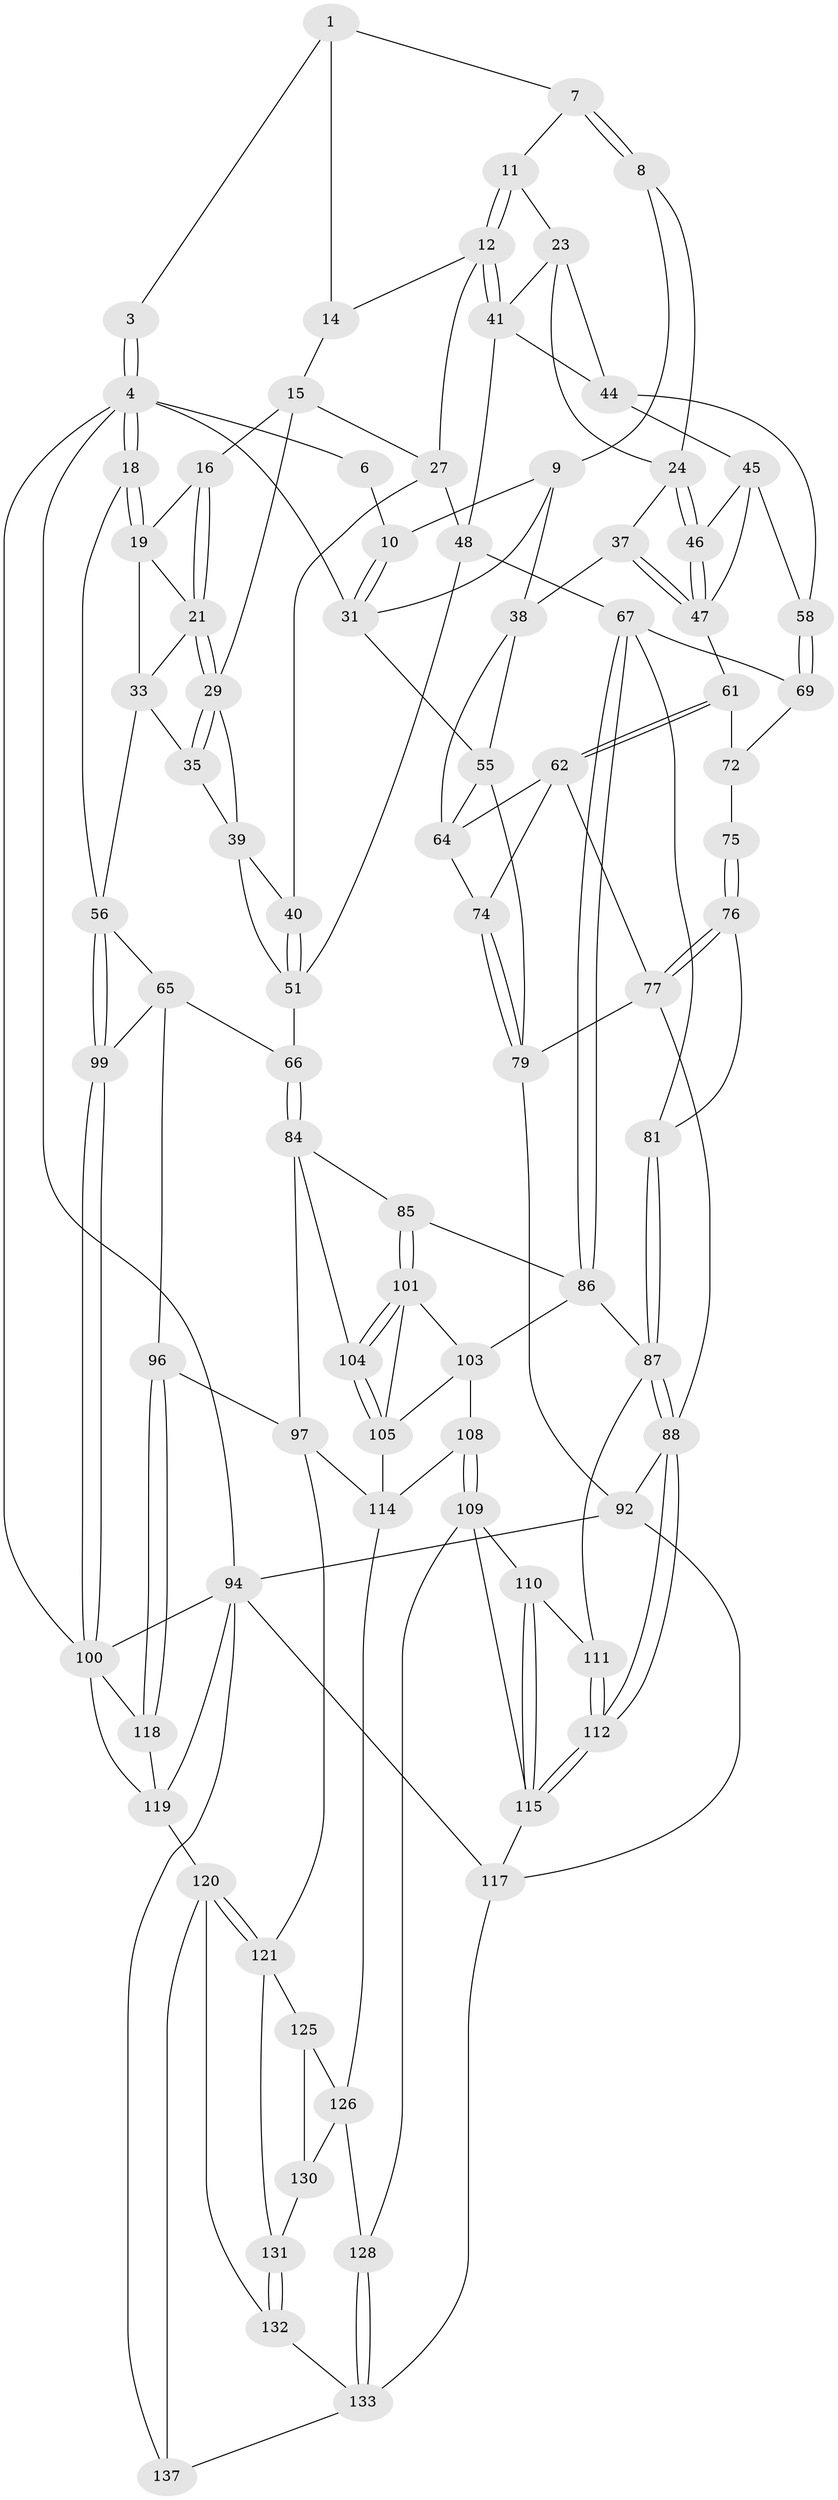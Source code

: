 // original degree distribution, {3: 0.02158273381294964, 6: 0.2158273381294964, 4: 0.22302158273381295, 5: 0.539568345323741}
// Generated by graph-tools (version 1.1) at 2025/42/03/06/25 10:42:27]
// undirected, 86 vertices, 191 edges
graph export_dot {
graph [start="1"]
  node [color=gray90,style=filled];
  1 [pos="+0.1381644323740647+0",super="+2"];
  3 [pos="+1+0"];
  4 [pos="+1+0",super="+5"];
  6 [pos="+0.013545629468031811+0"];
  7 [pos="+0.17250096347527805+0"];
  8 [pos="+0.14947631197419983+0.099383853952487"];
  9 [pos="+0.09828903572332416+0.11849833126007492",super="+36"];
  10 [pos="+0.057019055954360846+0.10290977532436019"];
  11 [pos="+0.29652587054268875+0.05872636723911411"];
  12 [pos="+0.4496664182538639+0.08237492437256384",super="+13"];
  14 [pos="+0.5711484318745199+0"];
  15 [pos="+0.6962471254679033+0.044892699170835285",super="+26"];
  16 [pos="+0.7604052134176966+0.07994781496638013",super="+17"];
  18 [pos="+1+0.17426646908650328"];
  19 [pos="+0.9898578522119905+0.16469532184172458",super="+20"];
  21 [pos="+0.770955259742186+0.09477764587464338",super="+22"];
  23 [pos="+0.2490226503134058+0.13444280217937668",super="+42"];
  24 [pos="+0.21239684894034902+0.14535152081756475",super="+25"];
  27 [pos="+0.6006877730403327+0.17760327621740793",super="+28"];
  29 [pos="+0.7684743796169293+0.18347086821825181",super="+30"];
  31 [pos="+0+0.11143650854429124",super="+32"];
  33 [pos="+0.8959488235002553+0.1745519569610456",super="+34"];
  35 [pos="+0.7955025828705294+0.2294051778020274"];
  37 [pos="+0.15327493137646664+0.23492406361085805"];
  38 [pos="+0.07260929321824144+0.2397111913743563",super="+54"];
  39 [pos="+0.6891560086475653+0.18837082000029712",super="+43"];
  40 [pos="+0.647948302992257+0.2095460487011848"];
  41 [pos="+0.3360887320229366+0.17688172103270333",super="+49"];
  44 [pos="+0.320215506654717+0.23530839727926187",super="+50"];
  45 [pos="+0.2656686019100163+0.2568447401631479",super="+59"];
  46 [pos="+0.2613144184055876+0.2582925297989847"];
  47 [pos="+0.21571171539254552+0.314801732615325",super="+60"];
  48 [pos="+0.5095174057363614+0.21864807543094733",super="+53"];
  51 [pos="+0.6983030367692246+0.28066435767974945",super="+52"];
  55 [pos="+0+0.28903199324048223",super="+71"];
  56 [pos="+1+0.3410046848123021",super="+57"];
  58 [pos="+0.3917179142097929+0.3471542049705401"];
  61 [pos="+0.2100005583336815+0.3392747804716847"];
  62 [pos="+0.15254411179030608+0.3683404021124931",super="+63"];
  64 [pos="+0.08504999051694993+0.33864126102086234",super="+70"];
  65 [pos="+0.8272031153325795+0.4484734704775712",super="+95"];
  66 [pos="+0.7138618849221744+0.4403235498714673"];
  67 [pos="+0.4663605854127736+0.4596966064623497",super="+68"];
  69 [pos="+0.395828035790575+0.36970655157437976"];
  72 [pos="+0.31001998257401236+0.4203370791149097",super="+73"];
  74 [pos="+0.05302280743601882+0.4388681324030951"];
  75 [pos="+0.23046177836273524+0.5084195972531336",super="+80"];
  76 [pos="+0.21637117861767508+0.5330516994398848",super="+82"];
  77 [pos="+0.18742556079578399+0.5674211332733159",super="+78"];
  79 [pos="+0.06669288508299627+0.4783910711428651",super="+83"];
  81 [pos="+0.3646699121593913+0.50360765265901"];
  84 [pos="+0.6556064869862662+0.534504373258266",super="+98"];
  85 [pos="+0.5893994783278846+0.5499712740071989"];
  86 [pos="+0.4879825335493453+0.5105444223507885",super="+90"];
  87 [pos="+0.3430021031471382+0.5697649395236848",super="+91"];
  88 [pos="+0.19951038664484402+0.6198900810983278",super="+89"];
  92 [pos="+0+0.6623072758200043",super="+93"];
  94 [pos="+0+1",super="+136"];
  96 [pos="+0.8382684345225856+0.6465953989412409"];
  97 [pos="+0.7491012798387714+0.6568554200207339",super="+113"];
  99 [pos="+1+0.6388817385360835"];
  100 [pos="+1+0.711264667351751",super="+123"];
  101 [pos="+0.5828813131636867+0.5914699239844098",super="+102"];
  103 [pos="+0.4833671481731195+0.6427026295173489",super="+107"];
  104 [pos="+0.6073055563827645+0.6752133746318844"];
  105 [pos="+0.6020478321543824+0.7118307180786635",super="+106"];
  108 [pos="+0.47358557065296925+0.7658216257435297"];
  109 [pos="+0.4559009558047084+0.7734797376392748",super="+129"];
  110 [pos="+0.4244650086350795+0.709829266057804"];
  111 [pos="+0.4299781377532275+0.6431337977386292"];
  112 [pos="+0.21641355316926902+0.6718303251802937"];
  114 [pos="+0.6128835850830137+0.7243810462960626",super="+124"];
  115 [pos="+0.22124287048194066+0.7624713319874797",super="+116"];
  117 [pos="+0.17303312338780397+0.8497450355132067",super="+139"];
  118 [pos="+0.9163054246361825+0.7108322637741927"];
  119 [pos="+0.7959394767783945+0.8573335031770927",super="+135"];
  120 [pos="+0.7868696225638867+0.8622202580119904",super="+134"];
  121 [pos="+0.7364164948754613+0.8449400257637885",super="+122"];
  125 [pos="+0.6323197528460391+0.8326486659455704"];
  126 [pos="+0.5877579305612053+0.7966118517060279",super="+127"];
  128 [pos="+0.4420903389541059+0.9482695551969453"];
  130 [pos="+0.6022355674996461+0.8888926634086514"];
  131 [pos="+0.6649028814779149+0.9050054398288344"];
  132 [pos="+0.6563079606046659+0.955240276592479"];
  133 [pos="+0.44731902265603324+0.9756337697909783",super="+138"];
  137 [pos="+0.8147071775693985+1"];
  1 -- 7;
  1 -- 3;
  1 -- 14;
  3 -- 4;
  3 -- 4;
  4 -- 18;
  4 -- 18;
  4 -- 100;
  4 -- 94;
  4 -- 6;
  4 -- 31;
  6 -- 10;
  7 -- 8;
  7 -- 8;
  7 -- 11;
  8 -- 9;
  8 -- 24;
  9 -- 10;
  9 -- 38;
  9 -- 31;
  10 -- 31;
  10 -- 31;
  11 -- 12;
  11 -- 12;
  11 -- 23;
  12 -- 41;
  12 -- 41;
  12 -- 27;
  12 -- 14;
  14 -- 15;
  15 -- 16;
  15 -- 27;
  15 -- 29;
  16 -- 21;
  16 -- 21;
  16 -- 19;
  18 -- 19;
  18 -- 19;
  18 -- 56;
  19 -- 33;
  19 -- 21;
  21 -- 29;
  21 -- 29;
  21 -- 33;
  23 -- 24;
  23 -- 41;
  23 -- 44;
  24 -- 46;
  24 -- 46;
  24 -- 37;
  27 -- 40;
  27 -- 48;
  29 -- 35;
  29 -- 35;
  29 -- 39;
  31 -- 55;
  33 -- 35;
  33 -- 56;
  35 -- 39;
  37 -- 38;
  37 -- 47;
  37 -- 47;
  38 -- 64;
  38 -- 55;
  39 -- 40;
  39 -- 51;
  40 -- 51;
  40 -- 51;
  41 -- 48;
  41 -- 44;
  44 -- 45;
  44 -- 58;
  45 -- 46;
  45 -- 58;
  45 -- 47;
  46 -- 47;
  46 -- 47;
  47 -- 61;
  48 -- 67;
  48 -- 51;
  51 -- 66;
  55 -- 79;
  55 -- 64;
  56 -- 99;
  56 -- 99;
  56 -- 65;
  58 -- 69;
  58 -- 69;
  61 -- 62;
  61 -- 62;
  61 -- 72;
  62 -- 64;
  62 -- 74;
  62 -- 77;
  64 -- 74;
  65 -- 66;
  65 -- 96;
  65 -- 99;
  66 -- 84;
  66 -- 84;
  67 -- 86;
  67 -- 86;
  67 -- 81;
  67 -- 69;
  69 -- 72;
  72 -- 75 [weight=2];
  74 -- 79;
  74 -- 79;
  75 -- 76 [weight=2];
  75 -- 76;
  76 -- 77;
  76 -- 77;
  76 -- 81;
  77 -- 88;
  77 -- 79;
  79 -- 92;
  81 -- 87;
  81 -- 87;
  84 -- 85;
  84 -- 104;
  84 -- 97;
  85 -- 86;
  85 -- 101;
  85 -- 101;
  86 -- 103;
  86 -- 87;
  87 -- 88;
  87 -- 88;
  87 -- 111;
  88 -- 112;
  88 -- 112;
  88 -- 92;
  92 -- 117;
  92 -- 94;
  94 -- 137;
  94 -- 100;
  94 -- 117;
  94 -- 119;
  96 -- 97;
  96 -- 118;
  96 -- 118;
  97 -- 114;
  97 -- 121;
  99 -- 100;
  99 -- 100;
  100 -- 118;
  100 -- 119;
  101 -- 104;
  101 -- 104;
  101 -- 105;
  101 -- 103;
  103 -- 105;
  103 -- 108;
  104 -- 105;
  104 -- 105;
  105 -- 114;
  108 -- 109;
  108 -- 109;
  108 -- 114;
  109 -- 110;
  109 -- 128;
  109 -- 115;
  110 -- 111;
  110 -- 115;
  110 -- 115;
  111 -- 112;
  111 -- 112;
  112 -- 115;
  112 -- 115;
  114 -- 126;
  115 -- 117;
  117 -- 133;
  118 -- 119;
  119 -- 120;
  120 -- 121;
  120 -- 121;
  120 -- 137;
  120 -- 132;
  121 -- 131;
  121 -- 125;
  125 -- 126;
  125 -- 130;
  126 -- 128;
  126 -- 130;
  128 -- 133;
  128 -- 133;
  130 -- 131;
  131 -- 132;
  131 -- 132;
  132 -- 133;
  133 -- 137;
}
